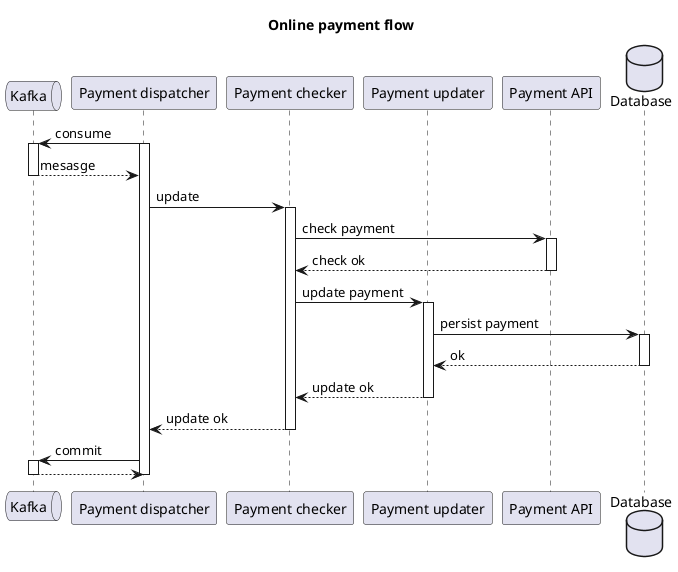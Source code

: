 @startuml

Title Online payment flow

queue "Kafka" as K
participant "Payment dispatcher" as PD
participant "Payment checker" as PP
participant "Payment updater" as PU
participant "Payment API" as PA
database "Database" as DB

PD -> K: consume
activate PD
activate K
K --> PD: mesasge
deactivate K
PD -> PP: update
activate PP
PP -> PA: check payment
activate PA
PA --> PP: check ok
deactivate PA
PP -> PU: update payment
activate PU
PU -> DB: persist payment
activate DB
DB --> PU: ok
deactivate DB
PU --> PP: update ok
deactivate PU
PP --> PD: update ok
deactivate PP
PD -> K: commit
activate K
K --> PD
deactivate K
deactivate PD

@enduml
